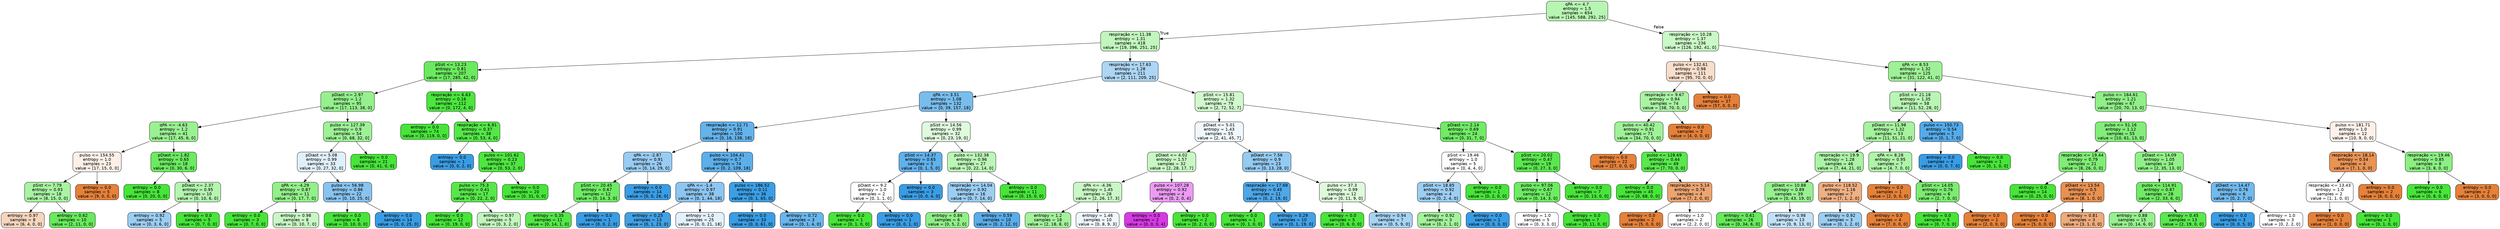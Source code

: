digraph Tree {
node [shape=box, style="filled, rounded", color="black", fontname="helvetica"] ;
edge [fontname="helvetica"] ;
0 [label="qPA <= 4.7\nentropy = 1.5\nsamples = 654\nvalue = [145, 588, 292, 25]", fillcolor="#b7f5b2"] ;
1 [label="respiração <= 11.38\nentropy = 1.31\nsamples = 418\nvalue = [19, 396, 251, 25]", fillcolor="#c2f6be"] ;
0 -> 1 [labeldistance=2.5, labelangle=45, headlabel="True"] ;
2 [label="pSist <= 13.23\nentropy = 0.81\nsamples = 207\nvalue = [17, 285, 42, 0]", fillcolor="#6bea60"] ;
1 -> 2 ;
3 [label="pDiast <= 2.97\nentropy = 1.2\nsamples = 95\nvalue = [17, 113, 38, 0]", fillcolor="#95f08d"] ;
2 -> 3 ;
4 [label="qPA <= -4.63\nentropy = 1.2\nsamples = 41\nvalue = [17, 45, 6, 0]", fillcolor="#9af192"] ;
3 -> 4 ;
5 [label="pulso <= 154.55\nentropy = 1.0\nsamples = 23\nvalue = [17, 15, 0, 0]", fillcolor="#fcf0e8"] ;
4 -> 5 ;
6 [label="pSist <= 7.79\nentropy = 0.93\nsamples = 18\nvalue = [8, 15, 0, 0]", fillcolor="#a9f3a3"] ;
5 -> 6 ;
7 [label="entropy = 0.97\nsamples = 8\nvalue = [6, 4, 0, 0]", fillcolor="#f6d5bd"] ;
6 -> 7 ;
8 [label="entropy = 0.62\nsamples = 10\nvalue = [2, 11, 0, 0]", fillcolor="#68ea5d"] ;
6 -> 8 ;
9 [label="entropy = 0.0\nsamples = 5\nvalue = [9, 0, 0, 0]", fillcolor="#e58139"] ;
5 -> 9 ;
10 [label="pDiast <= 1.82\nentropy = 0.65\nsamples = 18\nvalue = [0, 30, 6, 0]", fillcolor="#6cea61"] ;
4 -> 10 ;
11 [label="entropy = 0.0\nsamples = 8\nvalue = [0, 20, 0, 0]", fillcolor="#47e539"] ;
10 -> 11 ;
12 [label="pDiast <= 2.37\nentropy = 0.95\nsamples = 10\nvalue = [0, 10, 6, 0]", fillcolor="#b5f5b0"] ;
10 -> 12 ;
13 [label="entropy = 0.92\nsamples = 5\nvalue = [0, 3, 6, 0]", fillcolor="#9ccef2"] ;
12 -> 13 ;
14 [label="entropy = 0.0\nsamples = 5\nvalue = [0, 7, 0, 0]", fillcolor="#47e539"] ;
12 -> 14 ;
15 [label="pulso <= 127.39\nentropy = 0.9\nsamples = 54\nvalue = [0, 68, 32, 0]", fillcolor="#9ef196"] ;
3 -> 15 ;
16 [label="pDiast <= 5.08\nentropy = 0.99\nsamples = 33\nvalue = [0, 27, 32, 0]", fillcolor="#e0f0fb"] ;
15 -> 16 ;
17 [label="qPA <= -4.29\nentropy = 0.87\nsamples = 11\nvalue = [0, 17, 7, 0]", fillcolor="#93f08b"] ;
16 -> 17 ;
18 [label="entropy = 0.0\nsamples = 3\nvalue = [0, 7, 0, 0]", fillcolor="#47e539"] ;
17 -> 18 ;
19 [label="entropy = 0.98\nsamples = 8\nvalue = [0, 10, 7, 0]", fillcolor="#c8f7c4"] ;
17 -> 19 ;
20 [label="pulso <= 56.98\nentropy = 0.86\nsamples = 22\nvalue = [0, 10, 25, 0]", fillcolor="#88c4ef"] ;
16 -> 20 ;
21 [label="entropy = 0.0\nsamples = 8\nvalue = [0, 10, 0, 0]", fillcolor="#47e539"] ;
20 -> 21 ;
22 [label="entropy = 0.0\nsamples = 14\nvalue = [0, 0, 25, 0]", fillcolor="#399de5"] ;
20 -> 22 ;
23 [label="entropy = 0.0\nsamples = 21\nvalue = [0, 41, 0, 0]", fillcolor="#47e539"] ;
15 -> 23 ;
24 [label="respiração <= 6.63\nentropy = 0.16\nsamples = 112\nvalue = [0, 172, 4, 0]", fillcolor="#4be63e"] ;
2 -> 24 ;
25 [label="entropy = 0.0\nsamples = 74\nvalue = [0, 119, 0, 0]", fillcolor="#47e539"] ;
24 -> 25 ;
26 [label="respiração <= 6.91\nentropy = 0.37\nsamples = 38\nvalue = [0, 53, 4, 0]", fillcolor="#55e748"] ;
24 -> 26 ;
27 [label="entropy = 0.0\nsamples = 1\nvalue = [0, 0, 2, 0]", fillcolor="#399de5"] ;
26 -> 27 ;
28 [label="pulso <= 101.62\nentropy = 0.23\nsamples = 37\nvalue = [0, 53, 2, 0]", fillcolor="#4ee640"] ;
26 -> 28 ;
29 [label="pulso <= 75.3\nentropy = 0.41\nsamples = 17\nvalue = [0, 22, 2, 0]", fillcolor="#58e74b"] ;
28 -> 29 ;
30 [label="entropy = 0.0\nsamples = 12\nvalue = [0, 19, 0, 0]", fillcolor="#47e539"] ;
29 -> 30 ;
31 [label="entropy = 0.97\nsamples = 5\nvalue = [0, 3, 2, 0]", fillcolor="#c2f6bd"] ;
29 -> 31 ;
32 [label="entropy = 0.0\nsamples = 20\nvalue = [0, 31, 0, 0]", fillcolor="#47e539"] ;
28 -> 32 ;
33 [label="respiração <= 17.63\nentropy = 1.28\nsamples = 211\nvalue = [2, 111, 209, 25]", fillcolor="#add6f4"] ;
1 -> 33 ;
34 [label="qPA <= 3.51\nentropy = 1.08\nsamples = 132\nvalue = [0, 39, 157, 18]", fillcolor="#79bded"] ;
33 -> 34 ;
35 [label="respiração <= 12.71\nentropy = 0.91\nsamples = 100\nvalue = [0, 16, 138, 18]", fillcolor="#65b3eb"] ;
34 -> 35 ;
36 [label="qPA <= -2.87\nentropy = 0.91\nsamples = 26\nvalue = [0, 14, 29, 0]", fillcolor="#99ccf2"] ;
35 -> 36 ;
37 [label="pSist <= 20.45\nentropy = 0.67\nsamples = 12\nvalue = [0, 14, 3, 0]", fillcolor="#6eeb63"] ;
36 -> 37 ;
38 [label="entropy = 0.35\nsamples = 11\nvalue = [0, 14, 1, 0]", fillcolor="#54e747"] ;
37 -> 38 ;
39 [label="entropy = 0.0\nsamples = 1\nvalue = [0, 0, 2, 0]", fillcolor="#399de5"] ;
37 -> 39 ;
40 [label="entropy = 0.0\nsamples = 14\nvalue = [0, 0, 26, 0]", fillcolor="#399de5"] ;
36 -> 40 ;
41 [label="pulso <= 104.41\nentropy = 0.7\nsamples = 74\nvalue = [0, 2, 109, 18]", fillcolor="#5dafea"] ;
35 -> 41 ;
42 [label="qPA <= -1.4\nentropy = 0.97\nsamples = 38\nvalue = [0, 1, 44, 18]", fillcolor="#8dc6f0"] ;
41 -> 42 ;
43 [label="entropy = 0.25\nsamples = 13\nvalue = [0, 1, 23, 0]", fillcolor="#42a1e6"] ;
42 -> 43 ;
44 [label="entropy = 1.0\nsamples = 25\nvalue = [0, 0, 21, 18]", fillcolor="#e3f1fb"] ;
42 -> 44 ;
45 [label="pulso <= 186.52\nentropy = 0.11\nsamples = 36\nvalue = [0, 1, 65, 0]", fillcolor="#3c9fe5"] ;
41 -> 45 ;
46 [label="entropy = 0.0\nsamples = 33\nvalue = [0, 0, 61, 0]", fillcolor="#399de5"] ;
45 -> 46 ;
47 [label="entropy = 0.72\nsamples = 3\nvalue = [0, 1, 4, 0]", fillcolor="#6ab6ec"] ;
45 -> 47 ;
48 [label="pSist <= 14.56\nentropy = 0.99\nsamples = 32\nvalue = [0, 23, 19, 0]", fillcolor="#dffadd"] ;
34 -> 48 ;
49 [label="pSist <= 14.37\nentropy = 0.65\nsamples = 5\nvalue = [0, 1, 5, 0]", fillcolor="#61b1ea"] ;
48 -> 49 ;
50 [label="pDiast <= 9.2\nentropy = 1.0\nsamples = 2\nvalue = [0, 1, 1, 0]", fillcolor="#ffffff"] ;
49 -> 50 ;
51 [label="entropy = 0.0\nsamples = 1\nvalue = [0, 1, 0, 0]", fillcolor="#47e539"] ;
50 -> 51 ;
52 [label="entropy = 0.0\nsamples = 1\nvalue = [0, 0, 1, 0]", fillcolor="#399de5"] ;
50 -> 52 ;
53 [label="entropy = 0.0\nsamples = 3\nvalue = [0, 0, 4, 0]", fillcolor="#399de5"] ;
49 -> 53 ;
54 [label="pulso <= 132.38\nentropy = 0.96\nsamples = 27\nvalue = [0, 22, 14, 0]", fillcolor="#bcf6b7"] ;
48 -> 54 ;
55 [label="respiração <= 14.04\nentropy = 0.92\nsamples = 16\nvalue = [0, 7, 14, 0]", fillcolor="#9ccef2"] ;
54 -> 55 ;
56 [label="entropy = 0.86\nsamples = 6\nvalue = [0, 5, 2, 0]", fillcolor="#91ef88"] ;
55 -> 56 ;
57 [label="entropy = 0.59\nsamples = 10\nvalue = [0, 2, 12, 0]", fillcolor="#5aade9"] ;
55 -> 57 ;
58 [label="entropy = 0.0\nsamples = 11\nvalue = [0, 15, 0, 0]", fillcolor="#47e539"] ;
54 -> 58 ;
59 [label="pSist <= 15.81\nentropy = 1.32\nsamples = 79\nvalue = [2, 72, 52, 7]", fillcolor="#d2f9ce"] ;
33 -> 59 ;
60 [label="pDiast <= 5.01\nentropy = 1.43\nsamples = 55\nvalue = [2, 41, 45, 7]", fillcolor="#f0f8fd"] ;
59 -> 60 ;
61 [label="pDiast <= 4.02\nentropy = 1.57\nsamples = 32\nvalue = [2, 28, 17, 7]", fillcolor="#c8f7c4"] ;
60 -> 61 ;
62 [label="qPA <= -4.36\nentropy = 1.45\nsamples = 28\nvalue = [2, 26, 17, 3]", fillcolor="#caf7c6"] ;
61 -> 62 ;
63 [label="entropy = 1.2\nsamples = 18\nvalue = [2, 18, 8, 0]", fillcolor="#a3f29c"] ;
62 -> 63 ;
64 [label="entropy = 1.46\nsamples = 10\nvalue = [0, 8, 9, 3]", fillcolor="#eff7fd"] ;
62 -> 64 ;
65 [label="pulso <= 107.28\nentropy = 0.92\nsamples = 4\nvalue = [0, 2, 0, 4]", fillcolor="#eb9cf2"] ;
61 -> 65 ;
66 [label="entropy = 0.0\nsamples = 2\nvalue = [0, 0, 0, 4]", fillcolor="#d739e5"] ;
65 -> 66 ;
67 [label="entropy = 0.0\nsamples = 2\nvalue = [0, 2, 0, 0]", fillcolor="#47e539"] ;
65 -> 67 ;
68 [label="pDiast <= 7.56\nentropy = 0.9\nsamples = 23\nvalue = [0, 13, 28, 0]", fillcolor="#95caf1"] ;
60 -> 68 ;
69 [label="respiração <= 17.68\nentropy = 0.45\nsamples = 11\nvalue = [0, 2, 19, 0]", fillcolor="#4ea7e8"] ;
68 -> 69 ;
70 [label="entropy = 0.0\nsamples = 1\nvalue = [0, 1, 0, 0]", fillcolor="#47e539"] ;
69 -> 70 ;
71 [label="entropy = 0.29\nsamples = 10\nvalue = [0, 1, 19, 0]", fillcolor="#43a2e6"] ;
69 -> 71 ;
72 [label="pulso <= 37.3\nentropy = 0.99\nsamples = 12\nvalue = [0, 11, 9, 0]", fillcolor="#defadb"] ;
68 -> 72 ;
73 [label="entropy = 0.0\nsamples = 5\nvalue = [0, 6, 0, 0]", fillcolor="#47e539"] ;
72 -> 73 ;
74 [label="entropy = 0.94\nsamples = 7\nvalue = [0, 5, 9, 0]", fillcolor="#a7d3f3"] ;
72 -> 74 ;
75 [label="pDiast <= 2.14\nentropy = 0.69\nsamples = 24\nvalue = [0, 31, 7, 0]", fillcolor="#71eb66"] ;
59 -> 75 ;
76 [label="pSist <= 19.46\nentropy = 1.0\nsamples = 5\nvalue = [0, 4, 4, 0]", fillcolor="#ffffff"] ;
75 -> 76 ;
77 [label="pSist <= 18.85\nentropy = 0.92\nsamples = 4\nvalue = [0, 2, 4, 0]", fillcolor="#9ccef2"] ;
76 -> 77 ;
78 [label="entropy = 0.92\nsamples = 3\nvalue = [0, 2, 1, 0]", fillcolor="#a3f29c"] ;
77 -> 78 ;
79 [label="entropy = 0.0\nsamples = 1\nvalue = [0, 0, 3, 0]", fillcolor="#399de5"] ;
77 -> 79 ;
80 [label="entropy = 0.0\nsamples = 1\nvalue = [0, 2, 0, 0]", fillcolor="#47e539"] ;
76 -> 80 ;
81 [label="pSist <= 20.02\nentropy = 0.47\nsamples = 19\nvalue = [0, 27, 3, 0]", fillcolor="#5be84f"] ;
75 -> 81 ;
82 [label="pulso <= 97.06\nentropy = 0.67\nsamples = 12\nvalue = [0, 14, 3, 0]", fillcolor="#6eeb63"] ;
81 -> 82 ;
83 [label="entropy = 1.0\nsamples = 5\nvalue = [0, 3, 3, 0]", fillcolor="#ffffff"] ;
82 -> 83 ;
84 [label="entropy = 0.0\nsamples = 7\nvalue = [0, 11, 0, 0]", fillcolor="#47e539"] ;
82 -> 84 ;
85 [label="entropy = 0.0\nsamples = 7\nvalue = [0, 13, 0, 0]", fillcolor="#47e539"] ;
81 -> 85 ;
86 [label="respiração <= 10.28\nentropy = 1.37\nsamples = 236\nvalue = [126, 192, 41, 0]", fillcolor="#cbf8c7"] ;
0 -> 86 [labeldistance=2.5, labelangle=-45, headlabel="False"] ;
87 [label="pulso <= 132.61\nentropy = 0.98\nsamples = 111\nvalue = [95, 70, 0, 0]", fillcolor="#f8decb"] ;
86 -> 87 ;
88 [label="respiração <= 9.67\nentropy = 0.94\nsamples = 74\nvalue = [38, 70, 0, 0]", fillcolor="#abf3a4"] ;
87 -> 88 ;
89 [label="pulso <= 40.42\nentropy = 0.91\nsamples = 71\nvalue = [34, 70, 0, 0]", fillcolor="#a0f299"] ;
88 -> 89 ;
90 [label="entropy = 0.0\nsamples = 22\nvalue = [27, 0, 0, 0]", fillcolor="#e58139"] ;
89 -> 90 ;
91 [label="pulso <= 128.69\nentropy = 0.44\nsamples = 49\nvalue = [7, 70, 0, 0]", fillcolor="#59e84d"] ;
89 -> 91 ;
92 [label="entropy = 0.0\nsamples = 45\nvalue = [0, 68, 0, 0]", fillcolor="#47e539"] ;
91 -> 92 ;
93 [label="respiração <= 5.14\nentropy = 0.76\nsamples = 4\nvalue = [7, 2, 0, 0]", fillcolor="#eca572"] ;
91 -> 93 ;
94 [label="entropy = 0.0\nsamples = 2\nvalue = [5, 0, 0, 0]", fillcolor="#e58139"] ;
93 -> 94 ;
95 [label="entropy = 1.0\nsamples = 2\nvalue = [2, 2, 0, 0]", fillcolor="#ffffff"] ;
93 -> 95 ;
96 [label="entropy = 0.0\nsamples = 3\nvalue = [4, 0, 0, 0]", fillcolor="#e58139"] ;
88 -> 96 ;
97 [label="entropy = 0.0\nsamples = 37\nvalue = [57, 0, 0, 0]", fillcolor="#e58139"] ;
87 -> 97 ;
98 [label="qPA <= 8.53\nentropy = 1.32\nsamples = 125\nvalue = [31, 122, 41, 0]", fillcolor="#9ef196"] ;
86 -> 98 ;
99 [label="pSist <= 21.18\nentropy = 1.35\nsamples = 58\nvalue = [11, 52, 28, 0]", fillcolor="#b9f5b4"] ;
98 -> 99 ;
100 [label="pDiast <= 11.98\nentropy = 1.32\nsamples = 53\nvalue = [11, 51, 21, 0]", fillcolor="#a6f29f"] ;
99 -> 100 ;
101 [label="respiração <= 19.9\nentropy = 1.28\nsamples = 46\nvalue = [7, 44, 21, 0]", fillcolor="#acf3a6"] ;
100 -> 101 ;
102 [label="pDiast <= 10.88\nentropy = 0.89\nsamples = 39\nvalue = [0, 43, 19, 0]", fillcolor="#98f090"] ;
101 -> 102 ;
103 [label="entropy = 0.61\nsamples = 26\nvalue = [0, 34, 6, 0]", fillcolor="#67ea5c"] ;
102 -> 103 ;
104 [label="entropy = 0.98\nsamples = 13\nvalue = [0, 9, 13, 0]", fillcolor="#c2e1f7"] ;
102 -> 104 ;
105 [label="pulso <= 118.52\nentropy = 1.16\nsamples = 7\nvalue = [7, 1, 2, 0]", fillcolor="#efb083"] ;
101 -> 105 ;
106 [label="entropy = 0.92\nsamples = 3\nvalue = [0, 1, 2, 0]", fillcolor="#9ccef2"] ;
105 -> 106 ;
107 [label="entropy = 0.0\nsamples = 4\nvalue = [7, 0, 0, 0]", fillcolor="#e58139"] ;
105 -> 107 ;
108 [label="qPA <= 8.28\nentropy = 0.95\nsamples = 7\nvalue = [4, 7, 0, 0]", fillcolor="#b0f4aa"] ;
100 -> 108 ;
109 [label="entropy = 0.0\nsamples = 1\nvalue = [2, 0, 0, 0]", fillcolor="#e58139"] ;
108 -> 109 ;
110 [label="pSist <= 14.05\nentropy = 0.76\nsamples = 6\nvalue = [2, 7, 0, 0]", fillcolor="#7cec72"] ;
108 -> 110 ;
111 [label="entropy = 0.0\nsamples = 5\nvalue = [0, 7, 0, 0]", fillcolor="#47e539"] ;
110 -> 111 ;
112 [label="entropy = 0.0\nsamples = 1\nvalue = [2, 0, 0, 0]", fillcolor="#e58139"] ;
110 -> 112 ;
113 [label="pulso <= 150.73\nentropy = 0.54\nsamples = 5\nvalue = [0, 1, 7, 0]", fillcolor="#55abe9"] ;
99 -> 113 ;
114 [label="entropy = 0.0\nsamples = 4\nvalue = [0, 0, 7, 0]", fillcolor="#399de5"] ;
113 -> 114 ;
115 [label="entropy = 0.0\nsamples = 1\nvalue = [0, 1, 0, 0]", fillcolor="#47e539"] ;
113 -> 115 ;
116 [label="pulso <= 164.61\nentropy = 1.21\nsamples = 67\nvalue = [20, 70, 13, 0]", fillcolor="#90ef88"] ;
98 -> 116 ;
117 [label="pulso <= 51.16\nentropy = 1.12\nsamples = 55\nvalue = [10, 61, 13, 0]", fillcolor="#83ed79"] ;
116 -> 117 ;
118 [label="respiração <= 19.44\nentropy = 0.79\nsamples = 21\nvalue = [8, 26, 0, 0]", fillcolor="#80ed76"] ;
117 -> 118 ;
119 [label="entropy = 0.0\nsamples = 14\nvalue = [0, 25, 0, 0]", fillcolor="#47e539"] ;
118 -> 119 ;
120 [label="pDiast <= 13.54\nentropy = 0.5\nsamples = 7\nvalue = [8, 1, 0, 0]", fillcolor="#e89152"] ;
118 -> 120 ;
121 [label="entropy = 0.0\nsamples = 4\nvalue = [5, 0, 0, 0]", fillcolor="#e58139"] ;
120 -> 121 ;
122 [label="entropy = 0.81\nsamples = 3\nvalue = [3, 1, 0, 0]", fillcolor="#eeab7b"] ;
120 -> 122 ;
123 [label="pDiast <= 14.09\nentropy = 1.05\nsamples = 34\nvalue = [2, 35, 13, 0]", fillcolor="#92f089"] ;
117 -> 123 ;
124 [label="pulso <= 114.91\nentropy = 0.87\nsamples = 28\nvalue = [2, 33, 6, 0]", fillcolor="#71eb66"] ;
123 -> 124 ;
125 [label="entropy = 0.88\nsamples = 15\nvalue = [0, 14, 6, 0]", fillcolor="#96f08e"] ;
124 -> 125 ;
126 [label="entropy = 0.45\nsamples = 13\nvalue = [2, 19, 0, 0]", fillcolor="#5ae84e"] ;
124 -> 126 ;
127 [label="pDiast <= 14.47\nentropy = 0.76\nsamples = 6\nvalue = [0, 2, 7, 0]", fillcolor="#72b9ec"] ;
123 -> 127 ;
128 [label="entropy = 0.0\nsamples = 3\nvalue = [0, 0, 5, 0]", fillcolor="#399de5"] ;
127 -> 128 ;
129 [label="entropy = 1.0\nsamples = 3\nvalue = [0, 2, 2, 0]", fillcolor="#ffffff"] ;
127 -> 129 ;
130 [label="pulso <= 181.71\nentropy = 1.0\nsamples = 12\nvalue = [10, 9, 0, 0]", fillcolor="#fcf2eb"] ;
116 -> 130 ;
131 [label="respiração <= 18.14\nentropy = 0.54\nsamples = 4\nvalue = [7, 1, 0, 0]", fillcolor="#e99355"] ;
130 -> 131 ;
132 [label="respiração <= 13.43\nentropy = 1.0\nsamples = 2\nvalue = [1, 1, 0, 0]", fillcolor="#ffffff"] ;
131 -> 132 ;
133 [label="entropy = 0.0\nsamples = 1\nvalue = [1, 0, 0, 0]", fillcolor="#e58139"] ;
132 -> 133 ;
134 [label="entropy = 0.0\nsamples = 1\nvalue = [0, 1, 0, 0]", fillcolor="#47e539"] ;
132 -> 134 ;
135 [label="entropy = 0.0\nsamples = 2\nvalue = [6, 0, 0, 0]", fillcolor="#e58139"] ;
131 -> 135 ;
136 [label="respiração <= 19.46\nentropy = 0.85\nsamples = 8\nvalue = [3, 8, 0, 0]", fillcolor="#8cef83"] ;
130 -> 136 ;
137 [label="entropy = 0.0\nsamples = 6\nvalue = [0, 8, 0, 0]", fillcolor="#47e539"] ;
136 -> 137 ;
138 [label="entropy = 0.0\nsamples = 2\nvalue = [3, 0, 0, 0]", fillcolor="#e58139"] ;
136 -> 138 ;
}